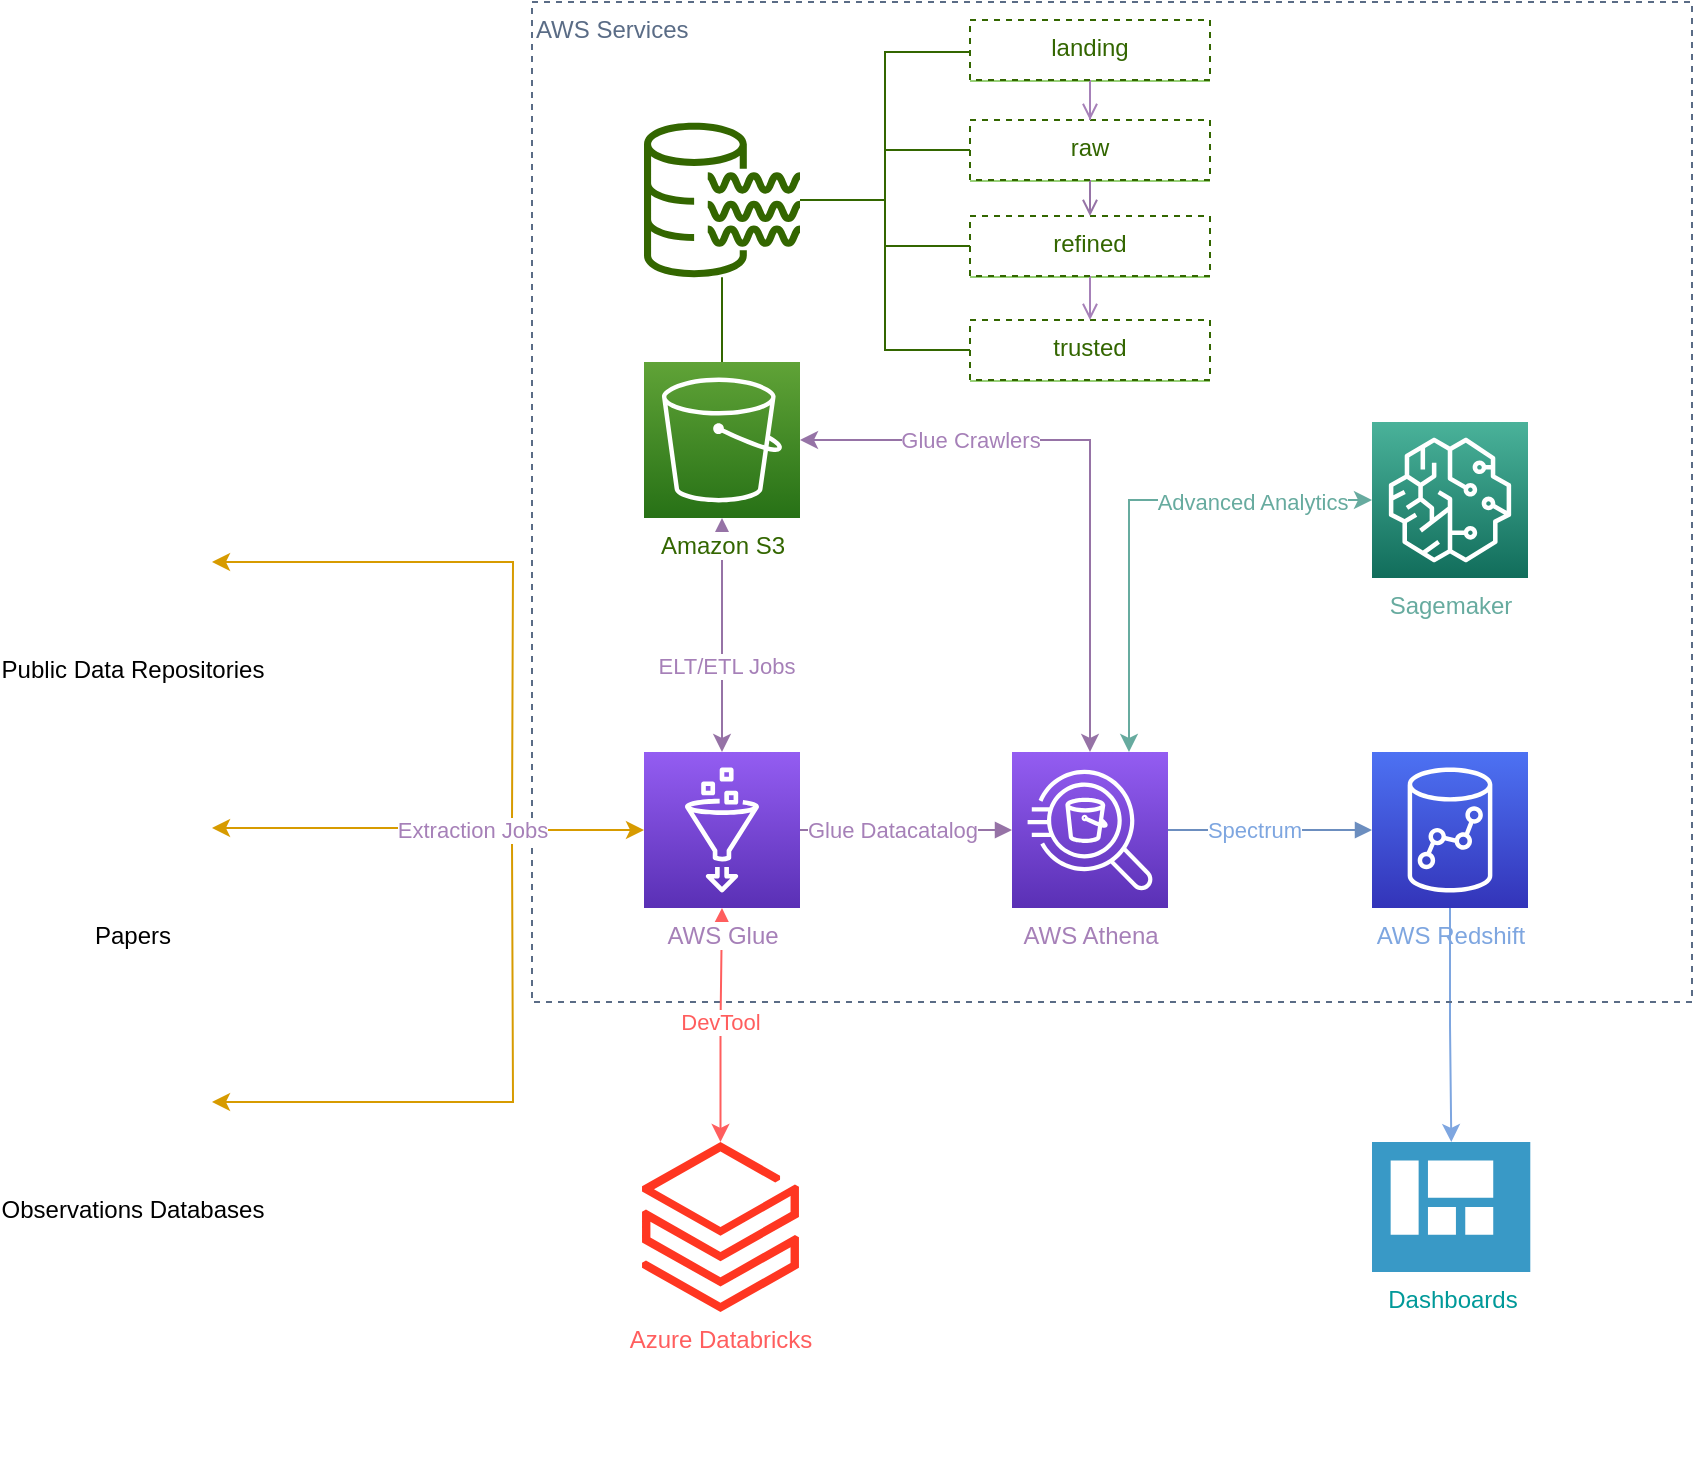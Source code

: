 <mxfile version="20.8.20" type="github"><diagram id="Ht1M8jgEwFfnCIfOTk4-" name="Page-1"><mxGraphModel dx="1430" dy="553" grid="1" gridSize="10" guides="1" tooltips="1" connect="1" arrows="1" fold="1" page="1" pageScale="1" pageWidth="1169" pageHeight="827" math="0" shadow="0"><root><mxCell id="0"/><mxCell id="1" parent="0"/><mxCell id="RBOmXfIwmfmXZbxQTDm7-77" style="edgeStyle=orthogonalEdgeStyle;rounded=0;orthogonalLoop=1;jettySize=auto;html=1;strokeColor=#7EA6E0;fontColor=#67AB9F;startArrow=none;startFill=0;endArrow=classic;endFill=1;" edge="1" parent="1" source="RBOmXfIwmfmXZbxQTDm7-10" target="RBOmXfIwmfmXZbxQTDm7-76"><mxGeometry relative="1" as="geometry"/></mxCell><mxCell id="RBOmXfIwmfmXZbxQTDm7-68" value="AWS Services&#10;" style="fillColor=none;strokeColor=#5A6C86;dashed=1;verticalAlign=top;fontStyle=0;fontColor=#5A6C86;align=left;" vertex="1" parent="1"><mxGeometry x="490" width="580" height="500" as="geometry"/></mxCell><mxCell id="RBOmXfIwmfmXZbxQTDm7-17" style="edgeStyle=orthogonalEdgeStyle;rounded=0;orthogonalLoop=1;jettySize=auto;html=1;entryX=0;entryY=0.5;entryDx=0;entryDy=0;entryPerimeter=0;strokeColor=#9673a6;startArrow=none;startFill=0;endArrow=block;endFill=1;fillColor=#e1d5e7;" edge="1" parent="1" source="UEzPUAAOIrF-is8g5C7q-117" target="RBOmXfIwmfmXZbxQTDm7-9"><mxGeometry relative="1" as="geometry"/></mxCell><mxCell id="RBOmXfIwmfmXZbxQTDm7-74" value="Glue Datacatalog" style="edgeLabel;html=1;align=center;verticalAlign=middle;resizable=0;points=[];fontColor=#A680B8;" vertex="1" connectable="0" parent="RBOmXfIwmfmXZbxQTDm7-17"><mxGeometry x="-0.171" y="-3" relative="1" as="geometry"><mxPoint x="2" y="-3" as="offset"/></mxGeometry></mxCell><mxCell id="RBOmXfIwmfmXZbxQTDm7-7" style="edgeStyle=orthogonalEdgeStyle;rounded=0;orthogonalLoop=1;jettySize=auto;html=1;startArrow=classic;startFill=1;strokeColor=#9673a6;fillColor=#e1d5e7;" edge="1" parent="1" source="UEzPUAAOIrF-is8g5C7q-117" target="UEzPUAAOIrF-is8g5C7q-116"><mxGeometry relative="1" as="geometry"/></mxCell><mxCell id="RBOmXfIwmfmXZbxQTDm7-21" value="&lt;font color=&quot;#a680b8&quot;&gt;ELT/ETL Jobs&lt;/font&gt;" style="edgeLabel;html=1;align=center;verticalAlign=middle;resizable=0;points=[];fontColor=#7EA6E0;" vertex="1" connectable="0" parent="RBOmXfIwmfmXZbxQTDm7-7"><mxGeometry x="-0.262" y="-2" relative="1" as="geometry"><mxPoint as="offset"/></mxGeometry></mxCell><mxCell id="RBOmXfIwmfmXZbxQTDm7-8" style="edgeStyle=orthogonalEdgeStyle;rounded=0;orthogonalLoop=1;jettySize=auto;html=1;exitX=0.5;exitY=1;exitDx=0;exitDy=0;strokeColor=#CCCCCC;startArrow=classic;startFill=1;" edge="1" parent="1"><mxGeometry relative="1" as="geometry"><mxPoint x="800" y="730" as="sourcePoint"/><mxPoint x="800" y="730" as="targetPoint"/></mxGeometry></mxCell><mxCell id="RBOmXfIwmfmXZbxQTDm7-19" style="edgeStyle=orthogonalEdgeStyle;rounded=0;orthogonalLoop=1;jettySize=auto;html=1;entryX=0;entryY=0.5;entryDx=0;entryDy=0;entryPerimeter=0;strokeColor=#6c8ebf;startArrow=none;startFill=0;endArrow=block;endFill=1;fillColor=#dae8fc;" edge="1" parent="1" source="RBOmXfIwmfmXZbxQTDm7-9" target="RBOmXfIwmfmXZbxQTDm7-10"><mxGeometry relative="1" as="geometry"><Array as="points"><mxPoint x="840" y="414"/><mxPoint x="840" y="414"/></Array></mxGeometry></mxCell><mxCell id="RBOmXfIwmfmXZbxQTDm7-20" value="&lt;font color=&quot;#7ea6e0&quot;&gt;Spectrum&lt;/font&gt;" style="edgeLabel;html=1;align=center;verticalAlign=middle;resizable=0;points=[];" vertex="1" connectable="0" parent="RBOmXfIwmfmXZbxQTDm7-19"><mxGeometry x="0.26" y="1" relative="1" as="geometry"><mxPoint x="-22" y="1" as="offset"/></mxGeometry></mxCell><mxCell id="RBOmXfIwmfmXZbxQTDm7-9" value="AWS Athena" style="sketch=0;points=[[0,0,0],[0.25,0,0],[0.5,0,0],[0.75,0,0],[1,0,0],[0,1,0],[0.25,1,0],[0.5,1,0],[0.75,1,0],[1,1,0],[0,0.25,0],[0,0.5,0],[0,0.75,0],[1,0.25,0],[1,0.5,0],[1,0.75,0]];outlineConnect=0;fontColor=#A680B8;gradientColor=#945DF2;gradientDirection=north;fillColor=#5A30B5;strokeColor=#ffffff;dashed=0;verticalLabelPosition=bottom;verticalAlign=top;align=center;html=1;fontSize=12;fontStyle=0;aspect=fixed;shape=mxgraph.aws4.resourceIcon;resIcon=mxgraph.aws4.athena;" vertex="1" parent="1"><mxGeometry x="730" y="375" width="78" height="78" as="geometry"/></mxCell><mxCell id="RBOmXfIwmfmXZbxQTDm7-16" style="edgeStyle=orthogonalEdgeStyle;rounded=0;orthogonalLoop=1;jettySize=auto;html=1;strokeColor=#d79b00;startArrow=classic;startFill=1;endArrow=none;endFill=0;fillColor=#ffe6cc;" edge="1" parent="1" source="RBOmXfIwmfmXZbxQTDm7-11"><mxGeometry relative="1" as="geometry"><mxPoint x="480" y="410" as="targetPoint"/></mxGeometry></mxCell><mxCell id="RBOmXfIwmfmXZbxQTDm7-11" value="Public Data Repositories" style="shape=image;html=1;verticalAlign=top;verticalLabelPosition=bottom;labelBackgroundColor=#ffffff;imageAspect=0;aspect=fixed;image=https://cdn0.iconfinder.com/data/icons/social-network-9/50/29-128.png" vertex="1" parent="1"><mxGeometry x="250" y="240" width="80" height="80" as="geometry"/></mxCell><mxCell id="RBOmXfIwmfmXZbxQTDm7-12" value="Papers" style="shape=image;html=1;verticalAlign=top;verticalLabelPosition=bottom;labelBackgroundColor=#ffffff;imageAspect=0;aspect=fixed;image=https://cdn2.iconfinder.com/data/icons/essential-web-1-1/50/files-pages-print-copy-papers-128.png" vertex="1" parent="1"><mxGeometry x="250" y="373" width="80" height="80" as="geometry"/></mxCell><mxCell id="RBOmXfIwmfmXZbxQTDm7-15" style="edgeStyle=orthogonalEdgeStyle;rounded=0;orthogonalLoop=1;jettySize=auto;html=1;strokeColor=#d79b00;startArrow=classic;startFill=1;endArrow=none;endFill=0;fillColor=#ffe6cc;" edge="1" parent="1" source="RBOmXfIwmfmXZbxQTDm7-13"><mxGeometry relative="1" as="geometry"><mxPoint x="480" y="420" as="targetPoint"/></mxGeometry></mxCell><mxCell id="RBOmXfIwmfmXZbxQTDm7-13" value="Observations Databases&lt;br&gt;" style="shape=image;html=1;verticalAlign=top;verticalLabelPosition=bottom;labelBackgroundColor=#ffffff;imageAspect=0;aspect=fixed;image=https://cdn1.iconfinder.com/data/icons/ionicons-outline-vol-2/512/telescope-outline-128.png" vertex="1" parent="1"><mxGeometry x="250" y="510" width="80" height="80" as="geometry"/></mxCell><mxCell id="RBOmXfIwmfmXZbxQTDm7-28" style="edgeStyle=orthogonalEdgeStyle;rounded=0;orthogonalLoop=1;jettySize=auto;html=1;entryX=0.75;entryY=0;entryDx=0;entryDy=0;entryPerimeter=0;strokeColor=#67AB9F;fontColor=#A680B8;startArrow=classic;startFill=1;endArrow=classic;endFill=1;" edge="1" parent="1" source="RBOmXfIwmfmXZbxQTDm7-27" target="RBOmXfIwmfmXZbxQTDm7-9"><mxGeometry relative="1" as="geometry"/></mxCell><mxCell id="RBOmXfIwmfmXZbxQTDm7-75" value="Advanced Analytics" style="edgeLabel;html=1;align=center;verticalAlign=middle;resizable=0;points=[];fontColor=#67AB9F;" vertex="1" connectable="0" parent="RBOmXfIwmfmXZbxQTDm7-28"><mxGeometry x="-0.359" y="1" relative="1" as="geometry"><mxPoint x="19" as="offset"/></mxGeometry></mxCell><mxCell id="RBOmXfIwmfmXZbxQTDm7-27" value="Sagemaker" style="sketch=0;points=[[0,0,0],[0.25,0,0],[0.5,0,0],[0.75,0,0],[1,0,0],[0,1,0],[0.25,1,0],[0.5,1,0],[0.75,1,0],[1,1,0],[0,0.25,0],[0,0.5,0],[0,0.75,0],[1,0.25,0],[1,0.5,0],[1,0.75,0]];outlineConnect=0;fontColor=#67AB9F;gradientColor=#4AB29A;gradientDirection=north;fillColor=#116D5B;strokeColor=#ffffff;dashed=0;verticalLabelPosition=bottom;verticalAlign=top;align=center;html=1;fontSize=12;fontStyle=0;aspect=fixed;shape=mxgraph.aws4.resourceIcon;resIcon=mxgraph.aws4.sagemaker;" vertex="1" parent="1"><mxGeometry x="910" y="210" width="78" height="78" as="geometry"/></mxCell><mxCell id="RBOmXfIwmfmXZbxQTDm7-24" style="edgeStyle=orthogonalEdgeStyle;rounded=0;orthogonalLoop=1;jettySize=auto;html=1;entryX=0.5;entryY=0;entryDx=0;entryDy=0;entryPerimeter=0;strokeColor=#9673a6;fontColor=#7EA6E0;startArrow=classic;startFill=1;endArrow=classic;endFill=1;fillColor=#e1d5e7;" edge="1" parent="1" source="UEzPUAAOIrF-is8g5C7q-116" target="RBOmXfIwmfmXZbxQTDm7-9"><mxGeometry relative="1" as="geometry"/></mxCell><mxCell id="RBOmXfIwmfmXZbxQTDm7-25" value="Glue Crawlers" style="edgeLabel;html=1;align=center;verticalAlign=middle;resizable=0;points=[];fontColor=#A680B8;" vertex="1" connectable="0" parent="RBOmXfIwmfmXZbxQTDm7-24"><mxGeometry x="0.301" relative="1" as="geometry"><mxPoint x="-60" y="-51" as="offset"/></mxGeometry></mxCell><mxCell id="RBOmXfIwmfmXZbxQTDm7-48" style="edgeStyle=orthogonalEdgeStyle;rounded=0;orthogonalLoop=1;jettySize=auto;html=1;strokeColor=#336600;fontColor=#67AB9F;startArrow=none;startFill=0;endArrow=none;endFill=0;" edge="1" parent="1" source="UEzPUAAOIrF-is8g5C7q-116" target="RBOmXfIwmfmXZbxQTDm7-42"><mxGeometry relative="1" as="geometry"/></mxCell><mxCell id="UEzPUAAOIrF-is8g5C7q-116" value="Amazon S3" style="outlineConnect=0;fontColor=#336600;gradientColor=#60A337;gradientDirection=north;fillColor=#277116;strokeColor=#ffffff;dashed=0;verticalLabelPosition=bottom;verticalAlign=top;align=center;html=1;fontSize=12;fontStyle=0;aspect=fixed;shape=mxgraph.aws4.resourceIcon;resIcon=mxgraph.aws4.s3;labelBackgroundColor=#ffffff;" parent="1" vertex="1"><mxGeometry x="546.0" y="180" width="78" height="78" as="geometry"/></mxCell><mxCell id="RBOmXfIwmfmXZbxQTDm7-14" style="edgeStyle=orthogonalEdgeStyle;rounded=0;orthogonalLoop=1;jettySize=auto;html=1;entryX=1;entryY=0.5;entryDx=0;entryDy=0;strokeColor=#d79b00;startArrow=classic;startFill=1;fillColor=#ffe6cc;" edge="1" parent="1" source="UEzPUAAOIrF-is8g5C7q-117" target="RBOmXfIwmfmXZbxQTDm7-12"><mxGeometry relative="1" as="geometry"/></mxCell><mxCell id="RBOmXfIwmfmXZbxQTDm7-26" value="Extraction Jobs" style="edgeLabel;html=1;align=center;verticalAlign=middle;resizable=0;points=[];fontColor=#A680B8;" vertex="1" connectable="0" parent="RBOmXfIwmfmXZbxQTDm7-14"><mxGeometry x="-0.191" y="1" relative="1" as="geometry"><mxPoint x="2" y="-1" as="offset"/></mxGeometry></mxCell><mxCell id="RBOmXfIwmfmXZbxQTDm7-44" value="" style="edgeStyle=orthogonalEdgeStyle;rounded=0;orthogonalLoop=1;jettySize=auto;html=1;strokeColor=#336600;fontColor=#67AB9F;startArrow=none;startFill=0;endArrow=none;endFill=0;entryX=0;entryY=0.5;entryDx=0;entryDy=0;" edge="1" parent="1" source="RBOmXfIwmfmXZbxQTDm7-42" target="RBOmXfIwmfmXZbxQTDm7-43"><mxGeometry relative="1" as="geometry"/></mxCell><mxCell id="RBOmXfIwmfmXZbxQTDm7-61" style="edgeStyle=orthogonalEdgeStyle;rounded=0;orthogonalLoop=1;jettySize=auto;html=1;strokeColor=#336600;fontColor=#67AB9F;startArrow=none;startFill=0;endArrow=none;endFill=0;" edge="1" parent="1" source="RBOmXfIwmfmXZbxQTDm7-42" target="RBOmXfIwmfmXZbxQTDm7-58"><mxGeometry relative="1" as="geometry"/></mxCell><mxCell id="RBOmXfIwmfmXZbxQTDm7-62" style="edgeStyle=orthogonalEdgeStyle;rounded=0;orthogonalLoop=1;jettySize=auto;html=1;entryX=0;entryY=0.5;entryDx=0;entryDy=0;strokeColor=#336600;fontColor=#67AB9F;startArrow=none;startFill=0;endArrow=none;endFill=0;" edge="1" parent="1" source="RBOmXfIwmfmXZbxQTDm7-42" target="RBOmXfIwmfmXZbxQTDm7-57"><mxGeometry relative="1" as="geometry"/></mxCell><mxCell id="RBOmXfIwmfmXZbxQTDm7-63" style="edgeStyle=orthogonalEdgeStyle;rounded=0;orthogonalLoop=1;jettySize=auto;html=1;entryX=0;entryY=0.5;entryDx=0;entryDy=0;strokeColor=#336600;fontColor=#67AB9F;startArrow=none;startFill=0;endArrow=none;endFill=0;" edge="1" parent="1" source="RBOmXfIwmfmXZbxQTDm7-42" target="RBOmXfIwmfmXZbxQTDm7-56"><mxGeometry relative="1" as="geometry"/></mxCell><mxCell id="RBOmXfIwmfmXZbxQTDm7-42" value="" style="sketch=0;outlineConnect=0;fontColor=#232F3E;gradientColor=none;fillColor=#336600;strokeColor=none;dashed=0;verticalLabelPosition=bottom;verticalAlign=top;align=center;html=1;fontSize=12;fontStyle=0;aspect=fixed;pointerEvents=1;shape=mxgraph.aws4.data_lake_resource_icon;" vertex="1" parent="1"><mxGeometry x="546" y="60" width="78" height="78" as="geometry"/></mxCell><mxCell id="RBOmXfIwmfmXZbxQTDm7-43" value="landing" style="whiteSpace=wrap;html=1;verticalAlign=top;fillColor=#97D077;strokeColor=none;fontColor=#232F3E;sketch=0;gradientColor=none;dashed=0;fontStyle=0;" vertex="1" parent="1"><mxGeometry x="709" y="10" width="120" height="30" as="geometry"/></mxCell><mxCell id="RBOmXfIwmfmXZbxQTDm7-45" value="raw" style="whiteSpace=wrap;html=1;verticalAlign=top;fillColor=#97D077;strokeColor=none;fontColor=#232F3E;sketch=0;gradientColor=none;dashed=0;fontStyle=0;" vertex="1" parent="1"><mxGeometry x="709" y="60" width="120" height="30" as="geometry"/></mxCell><mxCell id="RBOmXfIwmfmXZbxQTDm7-46" value="refined" style="whiteSpace=wrap;html=1;verticalAlign=top;fillColor=#97D077;strokeColor=none;fontColor=#232F3E;sketch=0;gradientColor=none;dashed=0;fontStyle=0;" vertex="1" parent="1"><mxGeometry x="709" y="108" width="120" height="30" as="geometry"/></mxCell><mxCell id="RBOmXfIwmfmXZbxQTDm7-47" value="trusted" style="whiteSpace=wrap;html=1;verticalAlign=top;fillColor=#97D077;strokeColor=none;fontColor=#232F3E;sketch=0;gradientColor=none;dashed=0;fontStyle=0;" vertex="1" parent="1"><mxGeometry x="709" y="160" width="120" height="30" as="geometry"/></mxCell><mxCell id="RBOmXfIwmfmXZbxQTDm7-51" value="trusted" style="whiteSpace=wrap;html=1;verticalAlign=top;fillColor=#97D077;strokeColor=none;fontColor=#232F3E;sketch=0;gradientColor=none;dashed=0;fontStyle=0;" vertex="1" parent="1"><mxGeometry x="709" y="159" width="120" height="30" as="geometry"/></mxCell><mxCell id="RBOmXfIwmfmXZbxQTDm7-52" value="refined" style="whiteSpace=wrap;html=1;verticalAlign=top;fillColor=#97D077;strokeColor=none;fontColor=#232F3E;sketch=0;gradientColor=none;dashed=0;fontStyle=0;" vertex="1" parent="1"><mxGeometry x="709" y="107" width="120" height="30" as="geometry"/></mxCell><mxCell id="RBOmXfIwmfmXZbxQTDm7-53" value="raw" style="whiteSpace=wrap;html=1;verticalAlign=top;fillColor=#97D077;strokeColor=none;fontColor=#232F3E;sketch=0;gradientColor=none;dashed=0;fontStyle=0;" vertex="1" parent="1"><mxGeometry x="709" y="59" width="120" height="30" as="geometry"/></mxCell><mxCell id="RBOmXfIwmfmXZbxQTDm7-54" value="landing" style="whiteSpace=wrap;html=1;verticalAlign=top;fillColor=#97D077;strokeColor=none;fontColor=#232F3E;sketch=0;gradientColor=none;dashed=0;fontStyle=0;" vertex="1" parent="1"><mxGeometry x="709" y="9" width="120" height="30" as="geometry"/></mxCell><mxCell id="RBOmXfIwmfmXZbxQTDm7-56" value="trusted" style="whiteSpace=wrap;html=1;verticalAlign=top;fillColor=default;strokeColor=#336600;fontColor=#336600;sketch=0;gradientColor=none;dashed=1;fontStyle=0;" vertex="1" parent="1"><mxGeometry x="709" y="159" width="120" height="30" as="geometry"/></mxCell><mxCell id="RBOmXfIwmfmXZbxQTDm7-71" style="edgeStyle=orthogonalEdgeStyle;rounded=0;orthogonalLoop=1;jettySize=auto;html=1;exitX=0.5;exitY=1;exitDx=0;exitDy=0;strokeColor=#A680B8;fontColor=#FF5E5E;startArrow=none;startFill=0;endArrow=open;endFill=0;" edge="1" parent="1" source="RBOmXfIwmfmXZbxQTDm7-57" target="RBOmXfIwmfmXZbxQTDm7-56"><mxGeometry relative="1" as="geometry"/></mxCell><mxCell id="RBOmXfIwmfmXZbxQTDm7-57" value="refined" style="whiteSpace=wrap;html=1;verticalAlign=top;fillColor=default;strokeColor=#336600;fontColor=#336600;sketch=0;gradientColor=none;dashed=1;fontStyle=0;" vertex="1" parent="1"><mxGeometry x="709" y="107" width="120" height="30" as="geometry"/></mxCell><mxCell id="RBOmXfIwmfmXZbxQTDm7-69" style="edgeStyle=orthogonalEdgeStyle;rounded=0;orthogonalLoop=1;jettySize=auto;html=1;exitX=0.5;exitY=1;exitDx=0;exitDy=0;entryX=0.5;entryY=0;entryDx=0;entryDy=0;strokeColor=#9673a6;fontColor=#FF5E5E;startArrow=none;startFill=0;endArrow=open;endFill=0;fillColor=#e1d5e7;" edge="1" parent="1" source="RBOmXfIwmfmXZbxQTDm7-58" target="RBOmXfIwmfmXZbxQTDm7-57"><mxGeometry relative="1" as="geometry"/></mxCell><mxCell id="RBOmXfIwmfmXZbxQTDm7-58" value="raw" style="whiteSpace=wrap;html=1;verticalAlign=top;fillColor=default;strokeColor=#336600;fontColor=#336600;sketch=0;gradientColor=none;dashed=1;fontStyle=0;" vertex="1" parent="1"><mxGeometry x="709" y="59" width="120" height="30" as="geometry"/></mxCell><mxCell id="RBOmXfIwmfmXZbxQTDm7-70" style="edgeStyle=orthogonalEdgeStyle;rounded=0;orthogonalLoop=1;jettySize=auto;html=1;exitX=0.5;exitY=1;exitDx=0;exitDy=0;strokeColor=#A680B8;fontColor=#FF5E5E;startArrow=none;startFill=0;endArrow=open;endFill=0;" edge="1" parent="1" source="RBOmXfIwmfmXZbxQTDm7-59" target="RBOmXfIwmfmXZbxQTDm7-58"><mxGeometry relative="1" as="geometry"/></mxCell><mxCell id="RBOmXfIwmfmXZbxQTDm7-59" value="landing" style="whiteSpace=wrap;html=1;verticalAlign=top;fillColor=default;strokeColor=#336600;fontColor=#336600;sketch=0;gradientColor=none;dashed=1;fontStyle=0;" vertex="1" parent="1"><mxGeometry x="709" y="9" width="120" height="30" as="geometry"/></mxCell><mxCell id="RBOmXfIwmfmXZbxQTDm7-66" style="edgeStyle=orthogonalEdgeStyle;rounded=0;orthogonalLoop=1;jettySize=auto;html=1;strokeColor=#FF5E5E;fontColor=#FF5E5E;startArrow=classic;startFill=1;endArrow=classic;endFill=1;" edge="1" parent="1" source="RBOmXfIwmfmXZbxQTDm7-64" target="UEzPUAAOIrF-is8g5C7q-117"><mxGeometry relative="1" as="geometry"/></mxCell><mxCell id="RBOmXfIwmfmXZbxQTDm7-67" value="DevTool&lt;br&gt;" style="edgeLabel;html=1;align=center;verticalAlign=middle;resizable=0;points=[];fontColor=#FF5E5E;" vertex="1" connectable="0" parent="RBOmXfIwmfmXZbxQTDm7-66"><mxGeometry x="0.188" y="1" relative="1" as="geometry"><mxPoint y="9" as="offset"/></mxGeometry></mxCell><mxCell id="RBOmXfIwmfmXZbxQTDm7-64" value="Azure Databricks&lt;br&gt;" style="aspect=fixed;html=1;points=[];align=center;image;fontSize=12;image=img/lib/azure2/analytics/Azure_Databricks.svg;fontColor=#FF5E5E;fillColor=#336600;" vertex="1" parent="1"><mxGeometry x="545" y="570" width="78.49" height="85" as="geometry"/></mxCell><mxCell id="UEzPUAAOIrF-is8g5C7q-117" value="AWS Glue" style="outlineConnect=0;fontColor=#A680B8;gradientColor=#945DF2;gradientDirection=north;fillColor=#5A30B5;strokeColor=#ffffff;dashed=0;verticalLabelPosition=bottom;verticalAlign=top;align=center;html=1;fontSize=12;fontStyle=0;aspect=fixed;shape=mxgraph.aws4.resourceIcon;resIcon=mxgraph.aws4.glue;labelBackgroundColor=#ffffff;" parent="1" vertex="1"><mxGeometry x="546.0" y="375" width="78" height="78" as="geometry"/></mxCell><mxCell id="RBOmXfIwmfmXZbxQTDm7-76" value="&lt;font color=&quot;#009999&quot;&gt;Dashboards&lt;/font&gt;" style="sketch=0;aspect=fixed;html=1;points=[];align=center;image;fontSize=12;image=img/lib/mscae/Shared_Dashboard.svg;dashed=1;strokeColor=#336600;fontColor=#00CCCC;fillColor=default;" vertex="1" parent="1"><mxGeometry x="910" y="570" width="79.27" height="65" as="geometry"/></mxCell><mxCell id="RBOmXfIwmfmXZbxQTDm7-10" value="AWS Redshift" style="sketch=0;points=[[0,0,0],[0.25,0,0],[0.5,0,0],[0.75,0,0],[1,0,0],[0,1,0],[0.25,1,0],[0.5,1,0],[0.75,1,0],[1,1,0],[0,0.25,0],[0,0.5,0],[0,0.75,0],[1,0.25,0],[1,0.5,0],[1,0.75,0]];outlineConnect=0;fontColor=#7EA6E0;gradientColor=#4D72F3;gradientDirection=north;fillColor=#3334B9;strokeColor=#ffffff;dashed=0;verticalLabelPosition=bottom;verticalAlign=top;align=center;html=1;fontSize=12;fontStyle=0;aspect=fixed;shape=mxgraph.aws4.resourceIcon;resIcon=mxgraph.aws4.redshift;" vertex="1" parent="1"><mxGeometry x="910" y="375" width="78" height="78" as="geometry"/></mxCell></root></mxGraphModel></diagram></mxfile>